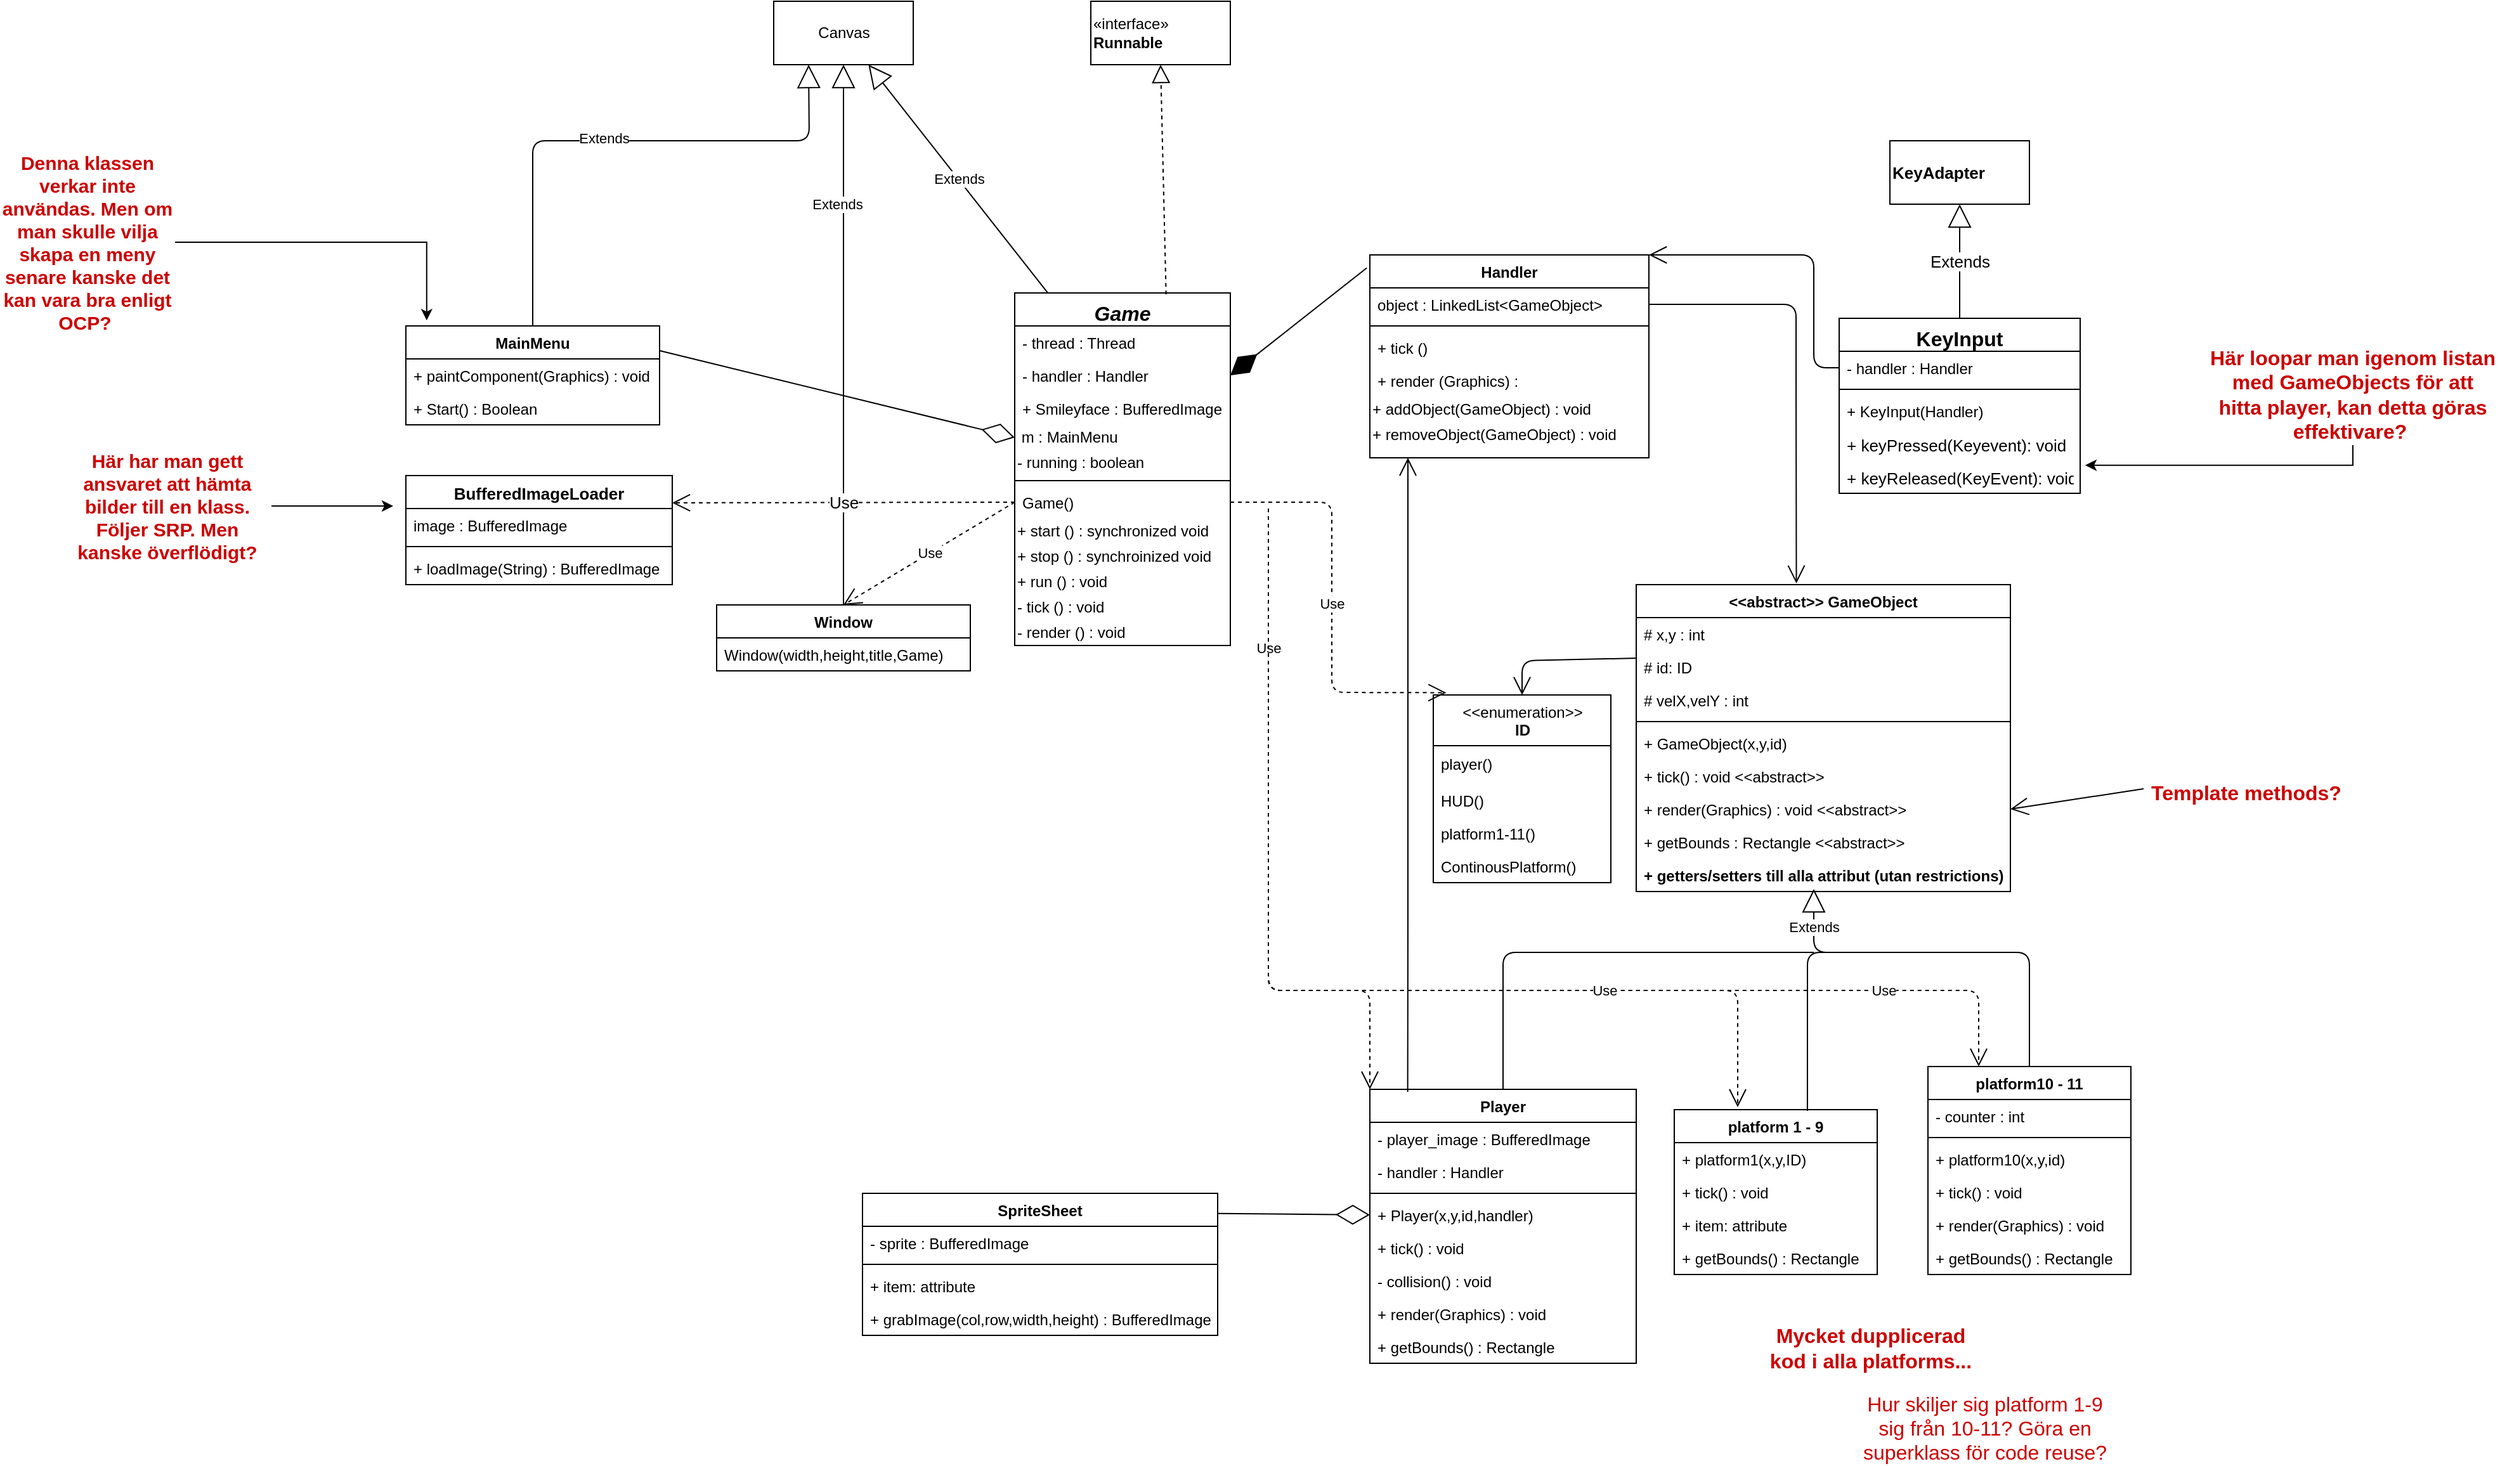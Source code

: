 <mxfile version="14.0.0" type="github">
  <diagram id="C5RBs43oDa-KdzZeNtuy" name="Page-1">
    <mxGraphModel dx="3238" dy="2509" grid="1" gridSize="10" guides="1" tooltips="1" connect="1" arrows="1" fold="1" page="1" pageScale="1" pageWidth="827" pageHeight="1169" math="0" shadow="0">
      <root>
        <mxCell id="WIyWlLk6GJQsqaUBKTNV-0" />
        <mxCell id="WIyWlLk6GJQsqaUBKTNV-1" parent="WIyWlLk6GJQsqaUBKTNV-0" />
        <mxCell id="zkfFHV4jXpPFQw0GAbJ--0" value="Game" style="swimlane;fontStyle=3;align=center;verticalAlign=top;childLayout=stackLayout;horizontal=1;startSize=26;horizontalStack=0;resizeParent=1;resizeLast=0;collapsible=1;marginBottom=0;rounded=0;shadow=0;strokeWidth=1;fontSize=16;" parent="WIyWlLk6GJQsqaUBKTNV-1" vertex="1">
          <mxGeometry x="220" y="120" width="170" height="278" as="geometry">
            <mxRectangle x="230" y="140" width="160" height="26" as="alternateBounds" />
          </mxGeometry>
        </mxCell>
        <mxCell id="zkfFHV4jXpPFQw0GAbJ--1" value="- thread : Thread" style="text;align=left;verticalAlign=top;spacingLeft=4;spacingRight=4;overflow=hidden;rotatable=0;points=[[0,0.5],[1,0.5]];portConstraint=eastwest;" parent="zkfFHV4jXpPFQw0GAbJ--0" vertex="1">
          <mxGeometry y="26" width="170" height="26" as="geometry" />
        </mxCell>
        <mxCell id="zkfFHV4jXpPFQw0GAbJ--2" value="- handler : Handler" style="text;align=left;verticalAlign=top;spacingLeft=4;spacingRight=4;overflow=hidden;rotatable=0;points=[[0,0.5],[1,0.5]];portConstraint=eastwest;rounded=0;shadow=0;html=0;" parent="zkfFHV4jXpPFQw0GAbJ--0" vertex="1">
          <mxGeometry y="52" width="170" height="26" as="geometry" />
        </mxCell>
        <mxCell id="zkfFHV4jXpPFQw0GAbJ--3" value="+ Smileyface : BufferedImage" style="text;align=left;verticalAlign=top;spacingLeft=4;spacingRight=4;overflow=hidden;rotatable=0;points=[[0,0.5],[1,0.5]];portConstraint=eastwest;rounded=0;shadow=0;html=0;" parent="zkfFHV4jXpPFQw0GAbJ--0" vertex="1">
          <mxGeometry y="78" width="170" height="26" as="geometry" />
        </mxCell>
        <mxCell id="uvN29aDNM0LQ4Qjqz4Rn-0" value="&amp;nbsp;m : MainMenu" style="text;html=1;strokeColor=none;fillColor=none;align=left;verticalAlign=middle;whiteSpace=wrap;rounded=0;" vertex="1" parent="zkfFHV4jXpPFQw0GAbJ--0">
          <mxGeometry y="104" width="170" height="20" as="geometry" />
        </mxCell>
        <mxCell id="uvN29aDNM0LQ4Qjqz4Rn-8" value="- running : boolean" style="text;html=1;strokeColor=none;fillColor=none;align=left;verticalAlign=middle;whiteSpace=wrap;rounded=0;" vertex="1" parent="zkfFHV4jXpPFQw0GAbJ--0">
          <mxGeometry y="124" width="170" height="20" as="geometry" />
        </mxCell>
        <mxCell id="zkfFHV4jXpPFQw0GAbJ--4" value="" style="line;html=1;strokeWidth=1;align=left;verticalAlign=middle;spacingTop=-1;spacingLeft=3;spacingRight=3;rotatable=0;labelPosition=right;points=[];portConstraint=eastwest;" parent="zkfFHV4jXpPFQw0GAbJ--0" vertex="1">
          <mxGeometry y="144" width="170" height="8" as="geometry" />
        </mxCell>
        <mxCell id="zkfFHV4jXpPFQw0GAbJ--5" value="Game()" style="text;align=left;verticalAlign=top;spacingLeft=4;spacingRight=4;overflow=hidden;rotatable=0;points=[[0,0.5],[1,0.5]];portConstraint=eastwest;" parent="zkfFHV4jXpPFQw0GAbJ--0" vertex="1">
          <mxGeometry y="152" width="170" height="26" as="geometry" />
        </mxCell>
        <mxCell id="uvN29aDNM0LQ4Qjqz4Rn-3" value="+ start () : synchronized void" style="text;html=1;align=left;verticalAlign=middle;resizable=0;points=[];autosize=1;" vertex="1" parent="zkfFHV4jXpPFQw0GAbJ--0">
          <mxGeometry y="178" width="170" height="20" as="geometry" />
        </mxCell>
        <mxCell id="uvN29aDNM0LQ4Qjqz4Rn-4" value="+ stop () : synchroinized void" style="text;html=1;strokeColor=none;fillColor=none;align=left;verticalAlign=middle;whiteSpace=wrap;rounded=0;" vertex="1" parent="zkfFHV4jXpPFQw0GAbJ--0">
          <mxGeometry y="198" width="170" height="20" as="geometry" />
        </mxCell>
        <mxCell id="uvN29aDNM0LQ4Qjqz4Rn-5" value="+ run () : void" style="text;html=1;strokeColor=none;fillColor=none;align=left;verticalAlign=middle;whiteSpace=wrap;rounded=0;" vertex="1" parent="zkfFHV4jXpPFQw0GAbJ--0">
          <mxGeometry y="218" width="170" height="20" as="geometry" />
        </mxCell>
        <mxCell id="uvN29aDNM0LQ4Qjqz4Rn-6" value="- tick () : void" style="text;html=1;strokeColor=none;fillColor=none;align=left;verticalAlign=middle;whiteSpace=wrap;rounded=0;" vertex="1" parent="zkfFHV4jXpPFQw0GAbJ--0">
          <mxGeometry y="238" width="170" height="20" as="geometry" />
        </mxCell>
        <mxCell id="uvN29aDNM0LQ4Qjqz4Rn-7" value="- render () : void" style="text;html=1;strokeColor=none;fillColor=none;align=left;verticalAlign=middle;whiteSpace=wrap;rounded=0;" vertex="1" parent="zkfFHV4jXpPFQw0GAbJ--0">
          <mxGeometry y="258" width="170" height="20" as="geometry" />
        </mxCell>
        <mxCell id="zkfFHV4jXpPFQw0GAbJ--17" value="Handler" style="swimlane;fontStyle=1;align=center;verticalAlign=top;childLayout=stackLayout;horizontal=1;startSize=26;horizontalStack=0;resizeParent=1;resizeLast=0;collapsible=1;marginBottom=0;rounded=0;shadow=0;strokeWidth=1;" parent="WIyWlLk6GJQsqaUBKTNV-1" vertex="1">
          <mxGeometry x="500" y="90" width="220" height="160" as="geometry">
            <mxRectangle x="550" y="140" width="160" height="26" as="alternateBounds" />
          </mxGeometry>
        </mxCell>
        <mxCell id="zkfFHV4jXpPFQw0GAbJ--18" value="object : LinkedList&lt;GameObject&gt;" style="text;align=left;verticalAlign=top;spacingLeft=4;spacingRight=4;overflow=hidden;rotatable=0;points=[[0,0.5],[1,0.5]];portConstraint=eastwest;" parent="zkfFHV4jXpPFQw0GAbJ--17" vertex="1">
          <mxGeometry y="26" width="220" height="26" as="geometry" />
        </mxCell>
        <mxCell id="zkfFHV4jXpPFQw0GAbJ--23" value="" style="line;html=1;strokeWidth=1;align=left;verticalAlign=middle;spacingTop=-1;spacingLeft=3;spacingRight=3;rotatable=0;labelPosition=right;points=[];portConstraint=eastwest;" parent="zkfFHV4jXpPFQw0GAbJ--17" vertex="1">
          <mxGeometry y="52" width="220" height="8" as="geometry" />
        </mxCell>
        <mxCell id="zkfFHV4jXpPFQw0GAbJ--24" value="+ tick ()" style="text;align=left;verticalAlign=top;spacingLeft=4;spacingRight=4;overflow=hidden;rotatable=0;points=[[0,0.5],[1,0.5]];portConstraint=eastwest;" parent="zkfFHV4jXpPFQw0GAbJ--17" vertex="1">
          <mxGeometry y="60" width="220" height="26" as="geometry" />
        </mxCell>
        <mxCell id="zkfFHV4jXpPFQw0GAbJ--25" value="+ render (Graphics) : " style="text;align=left;verticalAlign=top;spacingLeft=4;spacingRight=4;overflow=hidden;rotatable=0;points=[[0,0.5],[1,0.5]];portConstraint=eastwest;" parent="zkfFHV4jXpPFQw0GAbJ--17" vertex="1">
          <mxGeometry y="86" width="220" height="26" as="geometry" />
        </mxCell>
        <mxCell id="uvN29aDNM0LQ4Qjqz4Rn-10" value="+ addObject(GameObject) : void" style="text;html=1;strokeColor=none;fillColor=none;align=left;verticalAlign=middle;whiteSpace=wrap;rounded=0;" vertex="1" parent="zkfFHV4jXpPFQw0GAbJ--17">
          <mxGeometry y="112" width="220" height="20" as="geometry" />
        </mxCell>
        <mxCell id="uvN29aDNM0LQ4Qjqz4Rn-11" value="+ removeObject(GameObject) : void" style="text;html=1;strokeColor=none;fillColor=none;align=left;verticalAlign=middle;whiteSpace=wrap;rounded=0;" vertex="1" parent="zkfFHV4jXpPFQw0GAbJ--17">
          <mxGeometry y="132" width="220" height="20" as="geometry" />
        </mxCell>
        <mxCell id="uvN29aDNM0LQ4Qjqz4Rn-12" value="&lt;&lt;abstract&gt;&gt; GameObject" style="swimlane;fontStyle=1;align=center;verticalAlign=top;childLayout=stackLayout;horizontal=1;startSize=26;horizontalStack=0;resizeParent=1;resizeParentMax=0;resizeLast=0;collapsible=1;marginBottom=0;" vertex="1" parent="WIyWlLk6GJQsqaUBKTNV-1">
          <mxGeometry x="710" y="350" width="295" height="242" as="geometry" />
        </mxCell>
        <mxCell id="uvN29aDNM0LQ4Qjqz4Rn-13" value="# x,y : int" style="text;strokeColor=none;fillColor=none;align=left;verticalAlign=top;spacingLeft=4;spacingRight=4;overflow=hidden;rotatable=0;points=[[0,0.5],[1,0.5]];portConstraint=eastwest;" vertex="1" parent="uvN29aDNM0LQ4Qjqz4Rn-12">
          <mxGeometry y="26" width="295" height="26" as="geometry" />
        </mxCell>
        <mxCell id="uvN29aDNM0LQ4Qjqz4Rn-16" value="# id: ID" style="text;strokeColor=none;fillColor=none;align=left;verticalAlign=top;spacingLeft=4;spacingRight=4;overflow=hidden;rotatable=0;points=[[0,0.5],[1,0.5]];portConstraint=eastwest;" vertex="1" parent="uvN29aDNM0LQ4Qjqz4Rn-12">
          <mxGeometry y="52" width="295" height="26" as="geometry" />
        </mxCell>
        <mxCell id="uvN29aDNM0LQ4Qjqz4Rn-17" value="# velX,velY : int" style="text;strokeColor=none;fillColor=none;align=left;verticalAlign=top;spacingLeft=4;spacingRight=4;overflow=hidden;rotatable=0;points=[[0,0.5],[1,0.5]];portConstraint=eastwest;" vertex="1" parent="uvN29aDNM0LQ4Qjqz4Rn-12">
          <mxGeometry y="78" width="295" height="26" as="geometry" />
        </mxCell>
        <mxCell id="uvN29aDNM0LQ4Qjqz4Rn-14" value="" style="line;strokeWidth=1;fillColor=none;align=left;verticalAlign=middle;spacingTop=-1;spacingLeft=3;spacingRight=3;rotatable=0;labelPosition=right;points=[];portConstraint=eastwest;" vertex="1" parent="uvN29aDNM0LQ4Qjqz4Rn-12">
          <mxGeometry y="104" width="295" height="8" as="geometry" />
        </mxCell>
        <mxCell id="uvN29aDNM0LQ4Qjqz4Rn-15" value="+ GameObject(x,y,id)" style="text;strokeColor=none;fillColor=none;align=left;verticalAlign=top;spacingLeft=4;spacingRight=4;overflow=hidden;rotatable=0;points=[[0,0.5],[1,0.5]];portConstraint=eastwest;" vertex="1" parent="uvN29aDNM0LQ4Qjqz4Rn-12">
          <mxGeometry y="112" width="295" height="26" as="geometry" />
        </mxCell>
        <mxCell id="uvN29aDNM0LQ4Qjqz4Rn-19" value="+ tick() : void &lt;&lt;abstract&gt;&gt;" style="text;strokeColor=none;fillColor=none;align=left;verticalAlign=top;spacingLeft=4;spacingRight=4;overflow=hidden;rotatable=0;points=[[0,0.5],[1,0.5]];portConstraint=eastwest;" vertex="1" parent="uvN29aDNM0LQ4Qjqz4Rn-12">
          <mxGeometry y="138" width="295" height="26" as="geometry" />
        </mxCell>
        <mxCell id="uvN29aDNM0LQ4Qjqz4Rn-20" value="+ render(Graphics) : void &lt;&lt;abstract&gt;&gt;" style="text;strokeColor=none;fillColor=none;align=left;verticalAlign=top;spacingLeft=4;spacingRight=4;overflow=hidden;rotatable=0;points=[[0,0.5],[1,0.5]];portConstraint=eastwest;" vertex="1" parent="uvN29aDNM0LQ4Qjqz4Rn-12">
          <mxGeometry y="164" width="295" height="26" as="geometry" />
        </mxCell>
        <mxCell id="uvN29aDNM0LQ4Qjqz4Rn-21" value="+ getBounds : Rectangle &lt;&lt;abstract&gt;&gt;" style="text;strokeColor=none;fillColor=none;align=left;verticalAlign=top;spacingLeft=4;spacingRight=4;overflow=hidden;rotatable=0;points=[[0,0.5],[1,0.5]];portConstraint=eastwest;" vertex="1" parent="uvN29aDNM0LQ4Qjqz4Rn-12">
          <mxGeometry y="190" width="295" height="26" as="geometry" />
        </mxCell>
        <mxCell id="uvN29aDNM0LQ4Qjqz4Rn-22" value="+ getters/setters till alla attribut (utan restrictions)" style="text;strokeColor=none;fillColor=none;align=left;verticalAlign=top;spacingLeft=4;spacingRight=4;overflow=hidden;rotatable=0;points=[[0,0.5],[1,0.5]];portConstraint=eastwest;fontStyle=1" vertex="1" parent="uvN29aDNM0LQ4Qjqz4Rn-12">
          <mxGeometry y="216" width="295" height="26" as="geometry" />
        </mxCell>
        <mxCell id="uvN29aDNM0LQ4Qjqz4Rn-23" value="&amp;lt;&amp;lt;enumeration&amp;gt;&amp;gt;&lt;br&gt;&lt;b&gt;ID&lt;/b&gt;" style="swimlane;fontStyle=0;align=center;verticalAlign=top;childLayout=stackLayout;horizontal=1;startSize=40;horizontalStack=0;resizeParent=1;resizeParentMax=0;resizeLast=0;collapsible=0;marginBottom=0;html=1;" vertex="1" parent="WIyWlLk6GJQsqaUBKTNV-1">
          <mxGeometry x="550" y="437" width="140" height="148" as="geometry" />
        </mxCell>
        <mxCell id="uvN29aDNM0LQ4Qjqz4Rn-24" value="player()" style="text;html=1;strokeColor=none;fillColor=none;align=left;verticalAlign=middle;spacingLeft=4;spacingRight=4;overflow=hidden;rotatable=0;points=[[0,0.5],[1,0.5]];portConstraint=eastwest;" vertex="1" parent="uvN29aDNM0LQ4Qjqz4Rn-23">
          <mxGeometry y="40" width="140" height="30" as="geometry" />
        </mxCell>
        <mxCell id="uvN29aDNM0LQ4Qjqz4Rn-25" value="HUD()" style="text;strokeColor=none;fillColor=none;align=left;verticalAlign=top;spacingLeft=4;spacingRight=4;overflow=hidden;rotatable=0;points=[[0,0.5],[1,0.5]];portConstraint=eastwest;" vertex="1" parent="uvN29aDNM0LQ4Qjqz4Rn-23">
          <mxGeometry y="70" width="140" height="26" as="geometry" />
        </mxCell>
        <mxCell id="uvN29aDNM0LQ4Qjqz4Rn-26" value="platform1-11()" style="text;strokeColor=none;fillColor=none;align=left;verticalAlign=top;spacingLeft=4;spacingRight=4;overflow=hidden;rotatable=0;points=[[0,0.5],[1,0.5]];portConstraint=eastwest;" vertex="1" parent="uvN29aDNM0LQ4Qjqz4Rn-23">
          <mxGeometry y="96" width="140" height="26" as="geometry" />
        </mxCell>
        <mxCell id="uvN29aDNM0LQ4Qjqz4Rn-27" value="ContinousPlatform()" style="text;strokeColor=none;fillColor=none;align=left;verticalAlign=top;spacingLeft=4;spacingRight=4;overflow=hidden;rotatable=0;points=[[0,0.5],[1,0.5]];portConstraint=eastwest;" vertex="1" parent="uvN29aDNM0LQ4Qjqz4Rn-23">
          <mxGeometry y="122" width="140" height="26" as="geometry" />
        </mxCell>
        <mxCell id="uvN29aDNM0LQ4Qjqz4Rn-28" value="Extends" style="endArrow=block;endSize=16;endFill=0;html=1;exitX=0.155;exitY=0.001;exitDx=0;exitDy=0;exitPerimeter=0;" edge="1" parent="WIyWlLk6GJQsqaUBKTNV-1" source="zkfFHV4jXpPFQw0GAbJ--0" target="uvN29aDNM0LQ4Qjqz4Rn-29">
          <mxGeometry width="160" relative="1" as="geometry">
            <mxPoint x="248" y="116" as="sourcePoint" />
            <mxPoint x="305" y="20" as="targetPoint" />
          </mxGeometry>
        </mxCell>
        <mxCell id="uvN29aDNM0LQ4Qjqz4Rn-29" value="Canvas" style="html=1;" vertex="1" parent="WIyWlLk6GJQsqaUBKTNV-1">
          <mxGeometry x="30" y="-110" width="110" height="50" as="geometry" />
        </mxCell>
        <mxCell id="uvN29aDNM0LQ4Qjqz4Rn-30" value="«interface»&lt;br&gt;&lt;b&gt;Runnable&lt;/b&gt;" style="html=1;align=left;" vertex="1" parent="WIyWlLk6GJQsqaUBKTNV-1">
          <mxGeometry x="280" y="-110" width="110" height="50" as="geometry" />
        </mxCell>
        <mxCell id="uvN29aDNM0LQ4Qjqz4Rn-31" value="" style="endArrow=block;dashed=1;endFill=0;endSize=12;html=1;entryX=0.5;entryY=1;entryDx=0;entryDy=0;exitX=0.702;exitY=0.004;exitDx=0;exitDy=0;exitPerimeter=0;" edge="1" parent="WIyWlLk6GJQsqaUBKTNV-1" source="zkfFHV4jXpPFQw0GAbJ--0" target="uvN29aDNM0LQ4Qjqz4Rn-30">
          <mxGeometry width="160" relative="1" as="geometry">
            <mxPoint x="80" y="60" as="sourcePoint" />
            <mxPoint x="240" y="60" as="targetPoint" />
          </mxGeometry>
        </mxCell>
        <mxCell id="uvN29aDNM0LQ4Qjqz4Rn-32" value="" style="endArrow=open;endFill=1;endSize=12;html=1;entryX=0.428;entryY=-0.004;entryDx=0;entryDy=0;entryPerimeter=0;exitX=1;exitY=0.5;exitDx=0;exitDy=0;" edge="1" parent="WIyWlLk6GJQsqaUBKTNV-1" source="zkfFHV4jXpPFQw0GAbJ--18" target="uvN29aDNM0LQ4Qjqz4Rn-12">
          <mxGeometry width="160" relative="1" as="geometry">
            <mxPoint x="680" y="280" as="sourcePoint" />
            <mxPoint x="690" y="320" as="targetPoint" />
            <Array as="points">
              <mxPoint x="836" y="129" />
              <mxPoint x="836" y="189" />
            </Array>
          </mxGeometry>
        </mxCell>
        <mxCell id="uvN29aDNM0LQ4Qjqz4Rn-34" value="" style="endArrow=open;endFill=1;endSize=12;html=1;exitX=-0.002;exitY=0.232;exitDx=0;exitDy=0;entryX=0.5;entryY=0;entryDx=0;entryDy=0;exitPerimeter=0;" edge="1" parent="WIyWlLk6GJQsqaUBKTNV-1" source="uvN29aDNM0LQ4Qjqz4Rn-16" target="uvN29aDNM0LQ4Qjqz4Rn-23">
          <mxGeometry width="160" relative="1" as="geometry">
            <mxPoint x="410" y="580" as="sourcePoint" />
            <mxPoint x="570" y="580" as="targetPoint" />
            <Array as="points">
              <mxPoint x="620" y="410" />
            </Array>
          </mxGeometry>
        </mxCell>
        <mxCell id="uvN29aDNM0LQ4Qjqz4Rn-35" value="MainMenu" style="swimlane;fontStyle=1;align=center;verticalAlign=top;childLayout=stackLayout;horizontal=1;startSize=26;horizontalStack=0;resizeParent=1;resizeParentMax=0;resizeLast=0;collapsible=1;marginBottom=0;" vertex="1" parent="WIyWlLk6GJQsqaUBKTNV-1">
          <mxGeometry x="-260" y="146" width="200" height="78" as="geometry" />
        </mxCell>
        <mxCell id="uvN29aDNM0LQ4Qjqz4Rn-40" value="+ paintComponent(Graphics) : void" style="text;strokeColor=none;fillColor=none;align=left;verticalAlign=top;spacingLeft=4;spacingRight=4;overflow=hidden;rotatable=0;points=[[0,0.5],[1,0.5]];portConstraint=eastwest;" vertex="1" parent="uvN29aDNM0LQ4Qjqz4Rn-35">
          <mxGeometry y="26" width="200" height="26" as="geometry" />
        </mxCell>
        <mxCell id="uvN29aDNM0LQ4Qjqz4Rn-41" value="+ Start() : Boolean" style="text;strokeColor=none;fillColor=none;align=left;verticalAlign=top;spacingLeft=4;spacingRight=4;overflow=hidden;rotatable=0;points=[[0,0.5],[1,0.5]];portConstraint=eastwest;" vertex="1" parent="uvN29aDNM0LQ4Qjqz4Rn-35">
          <mxGeometry y="52" width="200" height="26" as="geometry" />
        </mxCell>
        <mxCell id="uvN29aDNM0LQ4Qjqz4Rn-39" value="Extends" style="endArrow=block;endSize=16;endFill=0;html=1;entryX=0.25;entryY=1;entryDx=0;entryDy=0;exitX=0.5;exitY=0;exitDx=0;exitDy=0;" edge="1" parent="WIyWlLk6GJQsqaUBKTNV-1" source="uvN29aDNM0LQ4Qjqz4Rn-35" target="uvN29aDNM0LQ4Qjqz4Rn-29">
          <mxGeometry x="-0.053" y="2" width="160" relative="1" as="geometry">
            <mxPoint x="60" y="310" as="sourcePoint" />
            <mxPoint x="220" y="160" as="targetPoint" />
            <Array as="points">
              <mxPoint x="-160" />
              <mxPoint x="58" />
            </Array>
            <mxPoint x="1" as="offset" />
          </mxGeometry>
        </mxCell>
        <mxCell id="uvN29aDNM0LQ4Qjqz4Rn-43" value="platform 1 - 9" style="swimlane;fontStyle=1;align=center;verticalAlign=top;childLayout=stackLayout;horizontal=1;startSize=26;horizontalStack=0;resizeParent=1;resizeParentMax=0;resizeLast=0;collapsible=1;marginBottom=0;" vertex="1" parent="WIyWlLk6GJQsqaUBKTNV-1">
          <mxGeometry x="740" y="764" width="160" height="130" as="geometry" />
        </mxCell>
        <mxCell id="uvN29aDNM0LQ4Qjqz4Rn-55" value="+ platform1(x,y,ID)" style="text;strokeColor=none;fillColor=none;align=left;verticalAlign=top;spacingLeft=4;spacingRight=4;overflow=hidden;rotatable=0;points=[[0,0.5],[1,0.5]];portConstraint=eastwest;" vertex="1" parent="uvN29aDNM0LQ4Qjqz4Rn-43">
          <mxGeometry y="26" width="160" height="26" as="geometry" />
        </mxCell>
        <mxCell id="uvN29aDNM0LQ4Qjqz4Rn-56" value="+ tick() : void" style="text;strokeColor=none;fillColor=none;align=left;verticalAlign=top;spacingLeft=4;spacingRight=4;overflow=hidden;rotatable=0;points=[[0,0.5],[1,0.5]];portConstraint=eastwest;" vertex="1" parent="uvN29aDNM0LQ4Qjqz4Rn-43">
          <mxGeometry y="52" width="160" height="26" as="geometry" />
        </mxCell>
        <mxCell id="uvN29aDNM0LQ4Qjqz4Rn-58" value="+ item: attribute" style="text;strokeColor=none;fillColor=none;align=left;verticalAlign=top;spacingLeft=4;spacingRight=4;overflow=hidden;rotatable=0;points=[[0,0.5],[1,0.5]];portConstraint=eastwest;" vertex="1" parent="uvN29aDNM0LQ4Qjqz4Rn-43">
          <mxGeometry y="78" width="160" height="26" as="geometry" />
        </mxCell>
        <mxCell id="uvN29aDNM0LQ4Qjqz4Rn-57" value="+ getBounds() : Rectangle" style="text;strokeColor=none;fillColor=none;align=left;verticalAlign=top;spacingLeft=4;spacingRight=4;overflow=hidden;rotatable=0;points=[[0,0.5],[1,0.5]];portConstraint=eastwest;" vertex="1" parent="uvN29aDNM0LQ4Qjqz4Rn-43">
          <mxGeometry y="104" width="160" height="26" as="geometry" />
        </mxCell>
        <mxCell id="uvN29aDNM0LQ4Qjqz4Rn-47" value="platform10 - 11" style="swimlane;fontStyle=1;align=center;verticalAlign=top;childLayout=stackLayout;horizontal=1;startSize=26;horizontalStack=0;resizeParent=1;resizeParentMax=0;resizeLast=0;collapsible=1;marginBottom=0;" vertex="1" parent="WIyWlLk6GJQsqaUBKTNV-1">
          <mxGeometry x="940" y="730" width="160" height="164" as="geometry" />
        </mxCell>
        <mxCell id="uvN29aDNM0LQ4Qjqz4Rn-48" value="- counter : int" style="text;strokeColor=none;fillColor=none;align=left;verticalAlign=top;spacingLeft=4;spacingRight=4;overflow=hidden;rotatable=0;points=[[0,0.5],[1,0.5]];portConstraint=eastwest;" vertex="1" parent="uvN29aDNM0LQ4Qjqz4Rn-47">
          <mxGeometry y="26" width="160" height="26" as="geometry" />
        </mxCell>
        <mxCell id="uvN29aDNM0LQ4Qjqz4Rn-49" value="" style="line;strokeWidth=1;fillColor=none;align=left;verticalAlign=middle;spacingTop=-1;spacingLeft=3;spacingRight=3;rotatable=0;labelPosition=right;points=[];portConstraint=eastwest;" vertex="1" parent="uvN29aDNM0LQ4Qjqz4Rn-47">
          <mxGeometry y="52" width="160" height="8" as="geometry" />
        </mxCell>
        <mxCell id="uvN29aDNM0LQ4Qjqz4Rn-50" value="+ platform10(x,y,id)" style="text;strokeColor=none;fillColor=none;align=left;verticalAlign=top;spacingLeft=4;spacingRight=4;overflow=hidden;rotatable=0;points=[[0,0.5],[1,0.5]];portConstraint=eastwest;" vertex="1" parent="uvN29aDNM0LQ4Qjqz4Rn-47">
          <mxGeometry y="60" width="160" height="26" as="geometry" />
        </mxCell>
        <mxCell id="uvN29aDNM0LQ4Qjqz4Rn-60" value="+ tick() : void" style="text;strokeColor=none;fillColor=none;align=left;verticalAlign=top;spacingLeft=4;spacingRight=4;overflow=hidden;rotatable=0;points=[[0,0.5],[1,0.5]];portConstraint=eastwest;" vertex="1" parent="uvN29aDNM0LQ4Qjqz4Rn-47">
          <mxGeometry y="86" width="160" height="26" as="geometry" />
        </mxCell>
        <mxCell id="uvN29aDNM0LQ4Qjqz4Rn-61" value="+ render(Graphics) : void" style="text;strokeColor=none;fillColor=none;align=left;verticalAlign=top;spacingLeft=4;spacingRight=4;overflow=hidden;rotatable=0;points=[[0,0.5],[1,0.5]];portConstraint=eastwest;" vertex="1" parent="uvN29aDNM0LQ4Qjqz4Rn-47">
          <mxGeometry y="112" width="160" height="26" as="geometry" />
        </mxCell>
        <mxCell id="uvN29aDNM0LQ4Qjqz4Rn-59" value="+ getBounds() : Rectangle" style="text;strokeColor=none;fillColor=none;align=left;verticalAlign=top;spacingLeft=4;spacingRight=4;overflow=hidden;rotatable=0;points=[[0,0.5],[1,0.5]];portConstraint=eastwest;" vertex="1" parent="uvN29aDNM0LQ4Qjqz4Rn-47">
          <mxGeometry y="138" width="160" height="26" as="geometry" />
        </mxCell>
        <mxCell id="uvN29aDNM0LQ4Qjqz4Rn-63" value="Extends" style="endArrow=block;endSize=16;endFill=0;html=1;" edge="1" parent="WIyWlLk6GJQsqaUBKTNV-1" source="uvN29aDNM0LQ4Qjqz4Rn-47">
          <mxGeometry x="0.806" width="160" relative="1" as="geometry">
            <mxPoint x="900" y="720" as="sourcePoint" />
            <mxPoint x="850" y="590" as="targetPoint" />
            <Array as="points">
              <mxPoint x="1020" y="640" />
              <mxPoint x="900" y="640" />
              <mxPoint x="850" y="640" />
            </Array>
            <mxPoint as="offset" />
          </mxGeometry>
        </mxCell>
        <mxCell id="uvN29aDNM0LQ4Qjqz4Rn-65" value="" style="endArrow=none;html=1;edgeStyle=orthogonalEdgeStyle;entryX=0.656;entryY=0.008;entryDx=0;entryDy=0;entryPerimeter=0;" edge="1" parent="WIyWlLk6GJQsqaUBKTNV-1" target="uvN29aDNM0LQ4Qjqz4Rn-43">
          <mxGeometry relative="1" as="geometry">
            <mxPoint x="880" y="640" as="sourcePoint" />
            <mxPoint x="720" y="715" as="targetPoint" />
            <Array as="points">
              <mxPoint x="845" y="640" />
            </Array>
          </mxGeometry>
        </mxCell>
        <mxCell id="uvN29aDNM0LQ4Qjqz4Rn-68" value="Player" style="swimlane;fontStyle=1;align=center;verticalAlign=top;childLayout=stackLayout;horizontal=1;startSize=26;horizontalStack=0;resizeParent=1;resizeParentMax=0;resizeLast=0;collapsible=1;marginBottom=0;" vertex="1" parent="WIyWlLk6GJQsqaUBKTNV-1">
          <mxGeometry x="500" y="748" width="210" height="216" as="geometry" />
        </mxCell>
        <mxCell id="uvN29aDNM0LQ4Qjqz4Rn-69" value="- player_image : BufferedImage" style="text;strokeColor=none;fillColor=none;align=left;verticalAlign=top;spacingLeft=4;spacingRight=4;overflow=hidden;rotatable=0;points=[[0,0.5],[1,0.5]];portConstraint=eastwest;" vertex="1" parent="uvN29aDNM0LQ4Qjqz4Rn-68">
          <mxGeometry y="26" width="210" height="26" as="geometry" />
        </mxCell>
        <mxCell id="uvN29aDNM0LQ4Qjqz4Rn-75" value="- handler : Handler" style="text;strokeColor=none;fillColor=none;align=left;verticalAlign=top;spacingLeft=4;spacingRight=4;overflow=hidden;rotatable=0;points=[[0,0.5],[1,0.5]];portConstraint=eastwest;" vertex="1" parent="uvN29aDNM0LQ4Qjqz4Rn-68">
          <mxGeometry y="52" width="210" height="26" as="geometry" />
        </mxCell>
        <mxCell id="uvN29aDNM0LQ4Qjqz4Rn-70" value="" style="line;strokeWidth=1;fillColor=none;align=left;verticalAlign=middle;spacingTop=-1;spacingLeft=3;spacingRight=3;rotatable=0;labelPosition=right;points=[];portConstraint=eastwest;" vertex="1" parent="uvN29aDNM0LQ4Qjqz4Rn-68">
          <mxGeometry y="78" width="210" height="8" as="geometry" />
        </mxCell>
        <mxCell id="uvN29aDNM0LQ4Qjqz4Rn-71" value="+ Player(x,y,id,handler)" style="text;strokeColor=none;fillColor=none;align=left;verticalAlign=top;spacingLeft=4;spacingRight=4;overflow=hidden;rotatable=0;points=[[0,0.5],[1,0.5]];portConstraint=eastwest;" vertex="1" parent="uvN29aDNM0LQ4Qjqz4Rn-68">
          <mxGeometry y="86" width="210" height="26" as="geometry" />
        </mxCell>
        <mxCell id="uvN29aDNM0LQ4Qjqz4Rn-76" value="+ tick() : void" style="text;strokeColor=none;fillColor=none;align=left;verticalAlign=top;spacingLeft=4;spacingRight=4;overflow=hidden;rotatable=0;points=[[0,0.5],[1,0.5]];portConstraint=eastwest;" vertex="1" parent="uvN29aDNM0LQ4Qjqz4Rn-68">
          <mxGeometry y="112" width="210" height="26" as="geometry" />
        </mxCell>
        <mxCell id="uvN29aDNM0LQ4Qjqz4Rn-77" value="- collision() : void" style="text;strokeColor=none;fillColor=none;align=left;verticalAlign=top;spacingLeft=4;spacingRight=4;overflow=hidden;rotatable=0;points=[[0,0.5],[1,0.5]];portConstraint=eastwest;" vertex="1" parent="uvN29aDNM0LQ4Qjqz4Rn-68">
          <mxGeometry y="138" width="210" height="26" as="geometry" />
        </mxCell>
        <mxCell id="uvN29aDNM0LQ4Qjqz4Rn-78" value="+ render(Graphics) : void" style="text;strokeColor=none;fillColor=none;align=left;verticalAlign=top;spacingLeft=4;spacingRight=4;overflow=hidden;rotatable=0;points=[[0,0.5],[1,0.5]];portConstraint=eastwest;" vertex="1" parent="uvN29aDNM0LQ4Qjqz4Rn-68">
          <mxGeometry y="164" width="210" height="26" as="geometry" />
        </mxCell>
        <mxCell id="uvN29aDNM0LQ4Qjqz4Rn-79" value="+ getBounds() : Rectangle" style="text;strokeColor=none;fillColor=none;align=left;verticalAlign=top;spacingLeft=4;spacingRight=4;overflow=hidden;rotatable=0;points=[[0,0.5],[1,0.5]];portConstraint=eastwest;" vertex="1" parent="uvN29aDNM0LQ4Qjqz4Rn-68">
          <mxGeometry y="190" width="210" height="26" as="geometry" />
        </mxCell>
        <mxCell id="uvN29aDNM0LQ4Qjqz4Rn-72" value="" style="endArrow=none;html=1;edgeStyle=orthogonalEdgeStyle;" edge="1" parent="WIyWlLk6GJQsqaUBKTNV-1" source="uvN29aDNM0LQ4Qjqz4Rn-68">
          <mxGeometry relative="1" as="geometry">
            <mxPoint x="450" y="790" as="sourcePoint" />
            <mxPoint x="850" y="640" as="targetPoint" />
            <Array as="points">
              <mxPoint x="605" y="640" />
            </Array>
          </mxGeometry>
        </mxCell>
        <mxCell id="uvN29aDNM0LQ4Qjqz4Rn-80" value="Use" style="endArrow=open;endSize=12;dashed=1;html=1;exitX=0;exitY=0.5;exitDx=0;exitDy=0;entryX=0.5;entryY=0;entryDx=0;entryDy=0;" edge="1" parent="WIyWlLk6GJQsqaUBKTNV-1" source="zkfFHV4jXpPFQw0GAbJ--5" target="uvN29aDNM0LQ4Qjqz4Rn-81">
          <mxGeometry width="160" relative="1" as="geometry">
            <mxPoint x="120" y="320" as="sourcePoint" />
            <mxPoint x="151.333" y="440" as="targetPoint" />
          </mxGeometry>
        </mxCell>
        <mxCell id="uvN29aDNM0LQ4Qjqz4Rn-81" value="Window" style="swimlane;fontStyle=1;align=center;verticalAlign=top;childLayout=stackLayout;horizontal=1;startSize=26;horizontalStack=0;resizeParent=1;resizeParentMax=0;resizeLast=0;collapsible=1;marginBottom=0;" vertex="1" parent="WIyWlLk6GJQsqaUBKTNV-1">
          <mxGeometry x="-15" y="366" width="200" height="52" as="geometry" />
        </mxCell>
        <mxCell id="uvN29aDNM0LQ4Qjqz4Rn-84" value="Window(width,height,title,Game)" style="text;strokeColor=none;fillColor=none;align=left;verticalAlign=top;spacingLeft=4;spacingRight=4;overflow=hidden;rotatable=0;points=[[0,0.5],[1,0.5]];portConstraint=eastwest;" vertex="1" parent="uvN29aDNM0LQ4Qjqz4Rn-81">
          <mxGeometry y="26" width="200" height="26" as="geometry" />
        </mxCell>
        <mxCell id="uvN29aDNM0LQ4Qjqz4Rn-85" value="Extends" style="endArrow=block;endSize=16;endFill=0;html=1;exitX=0.5;exitY=0;exitDx=0;exitDy=0;" edge="1" parent="WIyWlLk6GJQsqaUBKTNV-1" source="uvN29aDNM0LQ4Qjqz4Rn-81" target="uvN29aDNM0LQ4Qjqz4Rn-29">
          <mxGeometry x="0.487" y="5" width="160" relative="1" as="geometry">
            <mxPoint x="20" y="460" as="sourcePoint" />
            <mxPoint x="180" y="460" as="targetPoint" />
            <mxPoint as="offset" />
          </mxGeometry>
        </mxCell>
        <mxCell id="uvN29aDNM0LQ4Qjqz4Rn-86" value="" style="endArrow=open;endFill=1;endSize=12;html=1;exitX=0.142;exitY=0.009;exitDx=0;exitDy=0;exitPerimeter=0;" edge="1" parent="WIyWlLk6GJQsqaUBKTNV-1" source="uvN29aDNM0LQ4Qjqz4Rn-68">
          <mxGeometry width="160" relative="1" as="geometry">
            <mxPoint x="510" y="745" as="sourcePoint" />
            <mxPoint x="530" y="250" as="targetPoint" />
            <Array as="points">
              <mxPoint x="530" y="620" />
              <mxPoint x="530" y="460" />
              <mxPoint x="530" y="330" />
            </Array>
          </mxGeometry>
        </mxCell>
        <mxCell id="uvN29aDNM0LQ4Qjqz4Rn-87" value="Use" style="endArrow=open;endSize=12;dashed=1;html=1;entryX=0;entryY=0;entryDx=0;entryDy=0;" edge="1" parent="WIyWlLk6GJQsqaUBKTNV-1" target="uvN29aDNM0LQ4Qjqz4Rn-68">
          <mxGeometry x="-0.594" width="160" relative="1" as="geometry">
            <mxPoint x="420" y="290" as="sourcePoint" />
            <mxPoint x="610" y="590" as="targetPoint" />
            <Array as="points">
              <mxPoint x="420" y="670" />
              <mxPoint x="500" y="670" />
            </Array>
            <mxPoint y="1" as="offset" />
          </mxGeometry>
        </mxCell>
        <mxCell id="uvN29aDNM0LQ4Qjqz4Rn-90" value="SpriteSheet" style="swimlane;fontStyle=1;align=center;verticalAlign=top;childLayout=stackLayout;horizontal=1;startSize=26;horizontalStack=0;resizeParent=1;resizeParentMax=0;resizeLast=0;collapsible=1;marginBottom=0;" vertex="1" parent="WIyWlLk6GJQsqaUBKTNV-1">
          <mxGeometry x="100" y="830" width="280" height="112" as="geometry" />
        </mxCell>
        <mxCell id="uvN29aDNM0LQ4Qjqz4Rn-91" value="- sprite : BufferedImage" style="text;strokeColor=none;fillColor=none;align=left;verticalAlign=top;spacingLeft=4;spacingRight=4;overflow=hidden;rotatable=0;points=[[0,0.5],[1,0.5]];portConstraint=eastwest;" vertex="1" parent="uvN29aDNM0LQ4Qjqz4Rn-90">
          <mxGeometry y="26" width="280" height="26" as="geometry" />
        </mxCell>
        <mxCell id="uvN29aDNM0LQ4Qjqz4Rn-92" value="" style="line;strokeWidth=1;fillColor=none;align=left;verticalAlign=middle;spacingTop=-1;spacingLeft=3;spacingRight=3;rotatable=0;labelPosition=right;points=[];portConstraint=eastwest;" vertex="1" parent="uvN29aDNM0LQ4Qjqz4Rn-90">
          <mxGeometry y="52" width="280" height="8" as="geometry" />
        </mxCell>
        <mxCell id="uvN29aDNM0LQ4Qjqz4Rn-94" value="+ item: attribute" style="text;strokeColor=none;fillColor=none;align=left;verticalAlign=top;spacingLeft=4;spacingRight=4;overflow=hidden;rotatable=0;points=[[0,0.5],[1,0.5]];portConstraint=eastwest;" vertex="1" parent="uvN29aDNM0LQ4Qjqz4Rn-90">
          <mxGeometry y="60" width="280" height="26" as="geometry" />
        </mxCell>
        <mxCell id="uvN29aDNM0LQ4Qjqz4Rn-93" value="+ grabImage(col,row,width,height) : BufferedImage" style="text;strokeColor=none;fillColor=none;align=left;verticalAlign=top;spacingLeft=4;spacingRight=4;overflow=hidden;rotatable=0;points=[[0,0.5],[1,0.5]];portConstraint=eastwest;" vertex="1" parent="uvN29aDNM0LQ4Qjqz4Rn-90">
          <mxGeometry y="86" width="280" height="26" as="geometry" />
        </mxCell>
        <mxCell id="uvN29aDNM0LQ4Qjqz4Rn-95" value="" style="endArrow=diamondThin;endFill=0;endSize=24;html=1;entryX=0;entryY=0.5;entryDx=0;entryDy=0;exitX=1.002;exitY=0.142;exitDx=0;exitDy=0;exitPerimeter=0;" edge="1" parent="WIyWlLk6GJQsqaUBKTNV-1" source="uvN29aDNM0LQ4Qjqz4Rn-90" target="uvN29aDNM0LQ4Qjqz4Rn-71">
          <mxGeometry width="160" relative="1" as="geometry">
            <mxPoint x="140" y="730" as="sourcePoint" />
            <mxPoint x="300" y="730" as="targetPoint" />
          </mxGeometry>
        </mxCell>
        <mxCell id="uvN29aDNM0LQ4Qjqz4Rn-96" value="" style="endArrow=diamondThin;endFill=0;endSize=24;html=1;entryX=0;entryY=0.5;entryDx=0;entryDy=0;exitX=1;exitY=0.25;exitDx=0;exitDy=0;" edge="1" parent="WIyWlLk6GJQsqaUBKTNV-1" source="uvN29aDNM0LQ4Qjqz4Rn-35" target="uvN29aDNM0LQ4Qjqz4Rn-0">
          <mxGeometry width="160" relative="1" as="geometry">
            <mxPoint x="63" y="172" as="sourcePoint" />
            <mxPoint x="180" y="290" as="targetPoint" />
          </mxGeometry>
        </mxCell>
        <mxCell id="uvN29aDNM0LQ4Qjqz4Rn-98" value="Use" style="endArrow=open;endSize=12;dashed=1;html=1;entryX=0.073;entryY=-0.012;entryDx=0;entryDy=0;entryPerimeter=0;exitX=1;exitY=0.5;exitDx=0;exitDy=0;" edge="1" parent="WIyWlLk6GJQsqaUBKTNV-1" source="zkfFHV4jXpPFQw0GAbJ--5" target="uvN29aDNM0LQ4Qjqz4Rn-23">
          <mxGeometry width="160" relative="1" as="geometry">
            <mxPoint x="390" y="290" as="sourcePoint" />
            <mxPoint x="660" y="400" as="targetPoint" />
            <Array as="points">
              <mxPoint x="470" y="285" />
              <mxPoint x="470" y="435" />
            </Array>
          </mxGeometry>
        </mxCell>
        <mxCell id="uvN29aDNM0LQ4Qjqz4Rn-99" value="" style="endArrow=diamondThin;endFill=1;endSize=24;html=1;entryX=1;entryY=0.5;entryDx=0;entryDy=0;exitX=-0.011;exitY=0.064;exitDx=0;exitDy=0;exitPerimeter=0;" edge="1" parent="WIyWlLk6GJQsqaUBKTNV-1" source="zkfFHV4jXpPFQw0GAbJ--17" target="zkfFHV4jXpPFQw0GAbJ--2">
          <mxGeometry width="160" relative="1" as="geometry">
            <mxPoint x="420" y="360" as="sourcePoint" />
            <mxPoint x="580" y="360" as="targetPoint" />
          </mxGeometry>
        </mxCell>
        <mxCell id="uvN29aDNM0LQ4Qjqz4Rn-89" value="Use" style="endArrow=open;endSize=12;dashed=1;html=1;entryX=0.25;entryY=0;entryDx=0;entryDy=0;" edge="1" parent="WIyWlLk6GJQsqaUBKTNV-1" target="uvN29aDNM0LQ4Qjqz4Rn-47">
          <mxGeometry x="0.706" width="160" relative="1" as="geometry">
            <mxPoint x="420" y="380" as="sourcePoint" />
            <mxPoint x="640" y="440" as="targetPoint" />
            <Array as="points">
              <mxPoint x="420" y="510" />
              <mxPoint x="420" y="670" />
              <mxPoint x="700" y="670" />
              <mxPoint x="980" y="670" />
            </Array>
            <mxPoint x="-1" as="offset" />
          </mxGeometry>
        </mxCell>
        <mxCell id="uvN29aDNM0LQ4Qjqz4Rn-88" value="Use" style="endArrow=open;endSize=12;dashed=1;html=1;" edge="1" parent="WIyWlLk6GJQsqaUBKTNV-1">
          <mxGeometry x="0.531" width="160" relative="1" as="geometry">
            <mxPoint x="420" y="290" as="sourcePoint" />
            <mxPoint x="790" y="762" as="targetPoint" />
            <Array as="points">
              <mxPoint x="420" y="670" />
              <mxPoint x="470" y="670" />
              <mxPoint x="790" y="670" />
            </Array>
            <mxPoint as="offset" />
          </mxGeometry>
        </mxCell>
        <mxCell id="uvN29aDNM0LQ4Qjqz4Rn-101" value="Template methods?" style="text;strokeColor=none;fillColor=none;align=left;verticalAlign=top;spacingLeft=4;spacingRight=4;overflow=hidden;rotatable=0;points=[[0,0.5],[1,0.5]];portConstraint=eastwest;fontStyle=1;fontSize=16;fontColor=#CC0000;" vertex="1" parent="WIyWlLk6GJQsqaUBKTNV-1">
          <mxGeometry x="1110" y="498" width="170" height="26" as="geometry" />
        </mxCell>
        <mxCell id="uvN29aDNM0LQ4Qjqz4Rn-102" value="" style="endArrow=open;endFill=1;endSize=12;html=1;fontSize=16;exitX=0;exitY=0.5;exitDx=0;exitDy=0;entryX=1;entryY=0.5;entryDx=0;entryDy=0;" edge="1" parent="WIyWlLk6GJQsqaUBKTNV-1" source="uvN29aDNM0LQ4Qjqz4Rn-101" target="uvN29aDNM0LQ4Qjqz4Rn-20">
          <mxGeometry width="160" relative="1" as="geometry">
            <mxPoint x="850" y="600" as="sourcePoint" />
            <mxPoint x="1010" y="600" as="targetPoint" />
          </mxGeometry>
        </mxCell>
        <mxCell id="uvN29aDNM0LQ4Qjqz4Rn-103" value="&lt;b&gt;&lt;font color=&quot;#cc0000&quot;&gt;Mycket dupplicerad kod i alla platforms...&lt;/font&gt;&lt;/b&gt;" style="text;html=1;strokeColor=none;fillColor=none;align=center;verticalAlign=middle;whiteSpace=wrap;rounded=0;fontSize=16;" vertex="1" parent="WIyWlLk6GJQsqaUBKTNV-1">
          <mxGeometry x="810" y="942" width="170" height="20" as="geometry" />
        </mxCell>
        <mxCell id="uvN29aDNM0LQ4Qjqz4Rn-105" value="Hur skiljer sig platform 1-9 sig från 10-11? Göra en superklass för code reuse?" style="text;html=1;strokeColor=none;fillColor=none;align=center;verticalAlign=middle;whiteSpace=wrap;rounded=0;fontSize=16;fontColor=#CC0000;" vertex="1" parent="WIyWlLk6GJQsqaUBKTNV-1">
          <mxGeometry x="880" y="1000" width="210" height="30" as="geometry" />
        </mxCell>
        <mxCell id="uvN29aDNM0LQ4Qjqz4Rn-106" value="KeyInput" style="swimlane;fontStyle=1;align=center;verticalAlign=top;childLayout=stackLayout;horizontal=1;startSize=26;horizontalStack=0;resizeParent=1;resizeParentMax=0;resizeLast=0;collapsible=1;marginBottom=0;fontSize=16;" vertex="1" parent="WIyWlLk6GJQsqaUBKTNV-1">
          <mxGeometry x="870" y="140" width="190" height="138" as="geometry" />
        </mxCell>
        <mxCell id="uvN29aDNM0LQ4Qjqz4Rn-107" value="- handler : Handler" style="text;strokeColor=none;fillColor=none;align=left;verticalAlign=top;spacingLeft=4;spacingRight=4;overflow=hidden;rotatable=0;points=[[0,0.5],[1,0.5]];portConstraint=eastwest;" vertex="1" parent="uvN29aDNM0LQ4Qjqz4Rn-106">
          <mxGeometry y="26" width="190" height="26" as="geometry" />
        </mxCell>
        <mxCell id="uvN29aDNM0LQ4Qjqz4Rn-108" value="" style="line;strokeWidth=1;fillColor=none;align=left;verticalAlign=middle;spacingTop=-1;spacingLeft=3;spacingRight=3;rotatable=0;labelPosition=right;points=[];portConstraint=eastwest;" vertex="1" parent="uvN29aDNM0LQ4Qjqz4Rn-106">
          <mxGeometry y="52" width="190" height="8" as="geometry" />
        </mxCell>
        <mxCell id="uvN29aDNM0LQ4Qjqz4Rn-109" value="+ KeyInput(Handler)" style="text;strokeColor=none;fillColor=none;align=left;verticalAlign=top;spacingLeft=4;spacingRight=4;overflow=hidden;rotatable=0;points=[[0,0.5],[1,0.5]];portConstraint=eastwest;" vertex="1" parent="uvN29aDNM0LQ4Qjqz4Rn-106">
          <mxGeometry y="60" width="190" height="26" as="geometry" />
        </mxCell>
        <mxCell id="uvN29aDNM0LQ4Qjqz4Rn-110" value="+ keyPressed(Keyevent): void" style="text;strokeColor=none;fillColor=none;align=left;verticalAlign=top;spacingLeft=4;spacingRight=4;overflow=hidden;rotatable=0;points=[[0,0.5],[1,0.5]];portConstraint=eastwest;fontSize=13;fontColor=#000000;" vertex="1" parent="uvN29aDNM0LQ4Qjqz4Rn-106">
          <mxGeometry y="86" width="190" height="26" as="geometry" />
        </mxCell>
        <mxCell id="uvN29aDNM0LQ4Qjqz4Rn-111" value="+ keyReleased(KeyEvent): void" style="text;strokeColor=none;fillColor=none;align=left;verticalAlign=top;spacingLeft=4;spacingRight=4;overflow=hidden;rotatable=0;points=[[0,0.5],[1,0.5]];portConstraint=eastwest;fontSize=13;fontColor=#000000;" vertex="1" parent="uvN29aDNM0LQ4Qjqz4Rn-106">
          <mxGeometry y="112" width="190" height="26" as="geometry" />
        </mxCell>
        <mxCell id="uvN29aDNM0LQ4Qjqz4Rn-113" value="KeyAdapter" style="html=1;fontSize=13;fontColor=#000000;align=left;fontStyle=1" vertex="1" parent="WIyWlLk6GJQsqaUBKTNV-1">
          <mxGeometry x="910" width="110" height="50" as="geometry" />
        </mxCell>
        <mxCell id="uvN29aDNM0LQ4Qjqz4Rn-114" value="Extends" style="endArrow=block;endSize=16;endFill=0;html=1;fontSize=13;fontColor=#000000;entryX=0.5;entryY=1;entryDx=0;entryDy=0;exitX=0.5;exitY=0;exitDx=0;exitDy=0;" edge="1" parent="WIyWlLk6GJQsqaUBKTNV-1" source="uvN29aDNM0LQ4Qjqz4Rn-106" target="uvN29aDNM0LQ4Qjqz4Rn-113">
          <mxGeometry width="160" relative="1" as="geometry">
            <mxPoint x="780" y="140" as="sourcePoint" />
            <mxPoint x="940" y="140" as="targetPoint" />
          </mxGeometry>
        </mxCell>
        <mxCell id="uvN29aDNM0LQ4Qjqz4Rn-115" value="" style="endArrow=open;endFill=1;endSize=12;html=1;fontSize=13;fontColor=#000000;entryX=1;entryY=0;entryDx=0;entryDy=0;exitX=0;exitY=0.5;exitDx=0;exitDy=0;" edge="1" parent="WIyWlLk6GJQsqaUBKTNV-1" source="uvN29aDNM0LQ4Qjqz4Rn-107" target="zkfFHV4jXpPFQw0GAbJ--17">
          <mxGeometry width="160" relative="1" as="geometry">
            <mxPoint x="780" y="230" as="sourcePoint" />
            <mxPoint x="940" y="230" as="targetPoint" />
            <Array as="points">
              <mxPoint x="850" y="179" />
              <mxPoint x="850" y="90" />
            </Array>
          </mxGeometry>
        </mxCell>
        <mxCell id="uvN29aDNM0LQ4Qjqz4Rn-117" style="edgeStyle=orthogonalEdgeStyle;rounded=0;orthogonalLoop=1;jettySize=auto;html=1;entryX=1.021;entryY=0.149;entryDx=0;entryDy=0;entryPerimeter=0;fontSize=16;fontColor=#990000;" edge="1" parent="WIyWlLk6GJQsqaUBKTNV-1" target="uvN29aDNM0LQ4Qjqz4Rn-111">
          <mxGeometry relative="1" as="geometry">
            <mxPoint x="1275" y="240" as="sourcePoint" />
            <Array as="points">
              <mxPoint x="1275" y="256" />
            </Array>
          </mxGeometry>
        </mxCell>
        <mxCell id="uvN29aDNM0LQ4Qjqz4Rn-116" value="&lt;b&gt;&lt;font color=&quot;#cc0000&quot;&gt;Här loopar man igenom listan med GameObjects för att hitta player, kan detta göras effektivare?&amp;nbsp;&lt;/font&gt;&lt;/b&gt;" style="text;html=1;strokeColor=none;fillColor=none;align=center;verticalAlign=middle;whiteSpace=wrap;rounded=0;fontSize=16;fontColor=#990000;" vertex="1" parent="WIyWlLk6GJQsqaUBKTNV-1">
          <mxGeometry x="1160" y="190" width="230" height="20" as="geometry" />
        </mxCell>
        <mxCell id="uvN29aDNM0LQ4Qjqz4Rn-118" value="BufferedImageLoader" style="swimlane;fontStyle=1;align=center;verticalAlign=top;childLayout=stackLayout;horizontal=1;startSize=26;horizontalStack=0;resizeParent=1;resizeParentMax=0;resizeLast=0;collapsible=1;marginBottom=0;fontSize=13;" vertex="1" parent="WIyWlLk6GJQsqaUBKTNV-1">
          <mxGeometry x="-260" y="264" width="210" height="86" as="geometry" />
        </mxCell>
        <mxCell id="uvN29aDNM0LQ4Qjqz4Rn-119" value="image : BufferedImage" style="text;strokeColor=none;fillColor=none;align=left;verticalAlign=top;spacingLeft=4;spacingRight=4;overflow=hidden;rotatable=0;points=[[0,0.5],[1,0.5]];portConstraint=eastwest;" vertex="1" parent="uvN29aDNM0LQ4Qjqz4Rn-118">
          <mxGeometry y="26" width="210" height="26" as="geometry" />
        </mxCell>
        <mxCell id="uvN29aDNM0LQ4Qjqz4Rn-120" value="" style="line;strokeWidth=1;fillColor=none;align=left;verticalAlign=middle;spacingTop=-1;spacingLeft=3;spacingRight=3;rotatable=0;labelPosition=right;points=[];portConstraint=eastwest;" vertex="1" parent="uvN29aDNM0LQ4Qjqz4Rn-118">
          <mxGeometry y="52" width="210" height="8" as="geometry" />
        </mxCell>
        <mxCell id="uvN29aDNM0LQ4Qjqz4Rn-121" value="+ loadImage(String) : BufferedImage" style="text;strokeColor=none;fillColor=none;align=left;verticalAlign=top;spacingLeft=4;spacingRight=4;overflow=hidden;rotatable=0;points=[[0,0.5],[1,0.5]];portConstraint=eastwest;" vertex="1" parent="uvN29aDNM0LQ4Qjqz4Rn-118">
          <mxGeometry y="60" width="210" height="26" as="geometry" />
        </mxCell>
        <mxCell id="uvN29aDNM0LQ4Qjqz4Rn-122" value="Use" style="endArrow=open;endSize=12;dashed=1;html=1;fontSize=13;fontColor=#000000;entryX=1;entryY=0.25;entryDx=0;entryDy=0;exitX=0;exitY=0.5;exitDx=0;exitDy=0;" edge="1" parent="WIyWlLk6GJQsqaUBKTNV-1" source="zkfFHV4jXpPFQw0GAbJ--5" target="uvN29aDNM0LQ4Qjqz4Rn-118">
          <mxGeometry width="160" relative="1" as="geometry">
            <mxPoint x="110" y="300" as="sourcePoint" />
            <mxPoint x="270" y="300" as="targetPoint" />
          </mxGeometry>
        </mxCell>
        <mxCell id="uvN29aDNM0LQ4Qjqz4Rn-124" style="edgeStyle=orthogonalEdgeStyle;rounded=0;orthogonalLoop=1;jettySize=auto;html=1;fontSize=13;fontColor=#000000;" edge="1" parent="WIyWlLk6GJQsqaUBKTNV-1" source="uvN29aDNM0LQ4Qjqz4Rn-123">
          <mxGeometry relative="1" as="geometry">
            <mxPoint x="-270" y="288" as="targetPoint" />
          </mxGeometry>
        </mxCell>
        <mxCell id="uvN29aDNM0LQ4Qjqz4Rn-123" value="&lt;font color=&quot;#cc0000&quot; style=&quot;font-size: 15px&quot;&gt;Här har man gett ansvaret att hämta bilder till en klass. Följer SRP. Men kanske överflödigt?&lt;/font&gt;" style="text;html=1;strokeColor=none;fillColor=none;align=center;verticalAlign=middle;whiteSpace=wrap;rounded=0;fontSize=13;fontColor=#000000;fontStyle=1" vertex="1" parent="WIyWlLk6GJQsqaUBKTNV-1">
          <mxGeometry x="-530" y="278" width="164" height="20" as="geometry" />
        </mxCell>
        <mxCell id="uvN29aDNM0LQ4Qjqz4Rn-126" style="edgeStyle=orthogonalEdgeStyle;rounded=0;orthogonalLoop=1;jettySize=auto;html=1;entryX=0.082;entryY=-0.056;entryDx=0;entryDy=0;entryPerimeter=0;fontSize=15;fontColor=#CC0000;" edge="1" parent="WIyWlLk6GJQsqaUBKTNV-1" source="uvN29aDNM0LQ4Qjqz4Rn-125" target="uvN29aDNM0LQ4Qjqz4Rn-35">
          <mxGeometry relative="1" as="geometry" />
        </mxCell>
        <mxCell id="uvN29aDNM0LQ4Qjqz4Rn-125" value="&lt;font style=&quot;font-size: 15px&quot;&gt;Denna klassen verkar inte användas. Men om man skulle vilja skapa en meny senare kanske det kan vara bra enligt OCP?&amp;nbsp;&lt;/font&gt;" style="text;html=1;strokeColor=none;fillColor=none;align=center;verticalAlign=middle;whiteSpace=wrap;rounded=0;fontSize=15;fontColor=#CC0000;fontStyle=1" vertex="1" parent="WIyWlLk6GJQsqaUBKTNV-1">
          <mxGeometry x="-580" y="70" width="138" height="20" as="geometry" />
        </mxCell>
      </root>
    </mxGraphModel>
  </diagram>
</mxfile>
